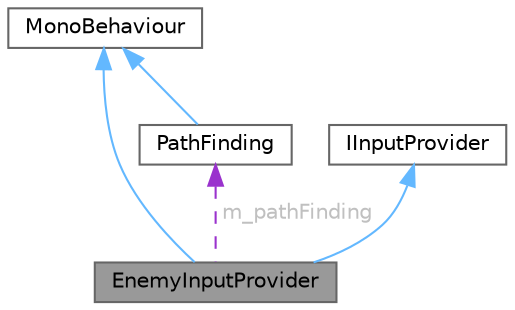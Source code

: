 digraph "EnemyInputProvider"
{
 // LATEX_PDF_SIZE
  bgcolor="transparent";
  edge [fontname=Helvetica,fontsize=10,labelfontname=Helvetica,labelfontsize=10];
  node [fontname=Helvetica,fontsize=10,shape=box,height=0.2,width=0.4];
  Node1 [id="Node000001",label="EnemyInputProvider",height=0.2,width=0.4,color="gray40", fillcolor="grey60", style="filled", fontcolor="black",tooltip=" "];
  Node2 -> Node1 [id="edge5_Node000001_Node000002",dir="back",color="steelblue1",style="solid",tooltip=" "];
  Node2 [id="Node000002",label="MonoBehaviour",height=0.2,width=0.4,color="gray40", fillcolor="white", style="filled",tooltip=" "];
  Node3 -> Node1 [id="edge6_Node000001_Node000003",dir="back",color="steelblue1",style="solid",tooltip=" "];
  Node3 [id="Node000003",label="IInputProvider",height=0.2,width=0.4,color="gray40", fillcolor="white", style="filled",URL="$interface_i_input_provider.html",tooltip=" "];
  Node4 -> Node1 [id="edge7_Node000001_Node000004",dir="back",color="darkorchid3",style="dashed",tooltip=" ",label=" m_pathFinding",fontcolor="grey" ];
  Node4 [id="Node000004",label="PathFinding",height=0.2,width=0.4,color="gray40", fillcolor="white", style="filled",URL="$class_path_finding.html",tooltip=" "];
  Node2 -> Node4 [id="edge8_Node000004_Node000002",dir="back",color="steelblue1",style="solid",tooltip=" "];
}
